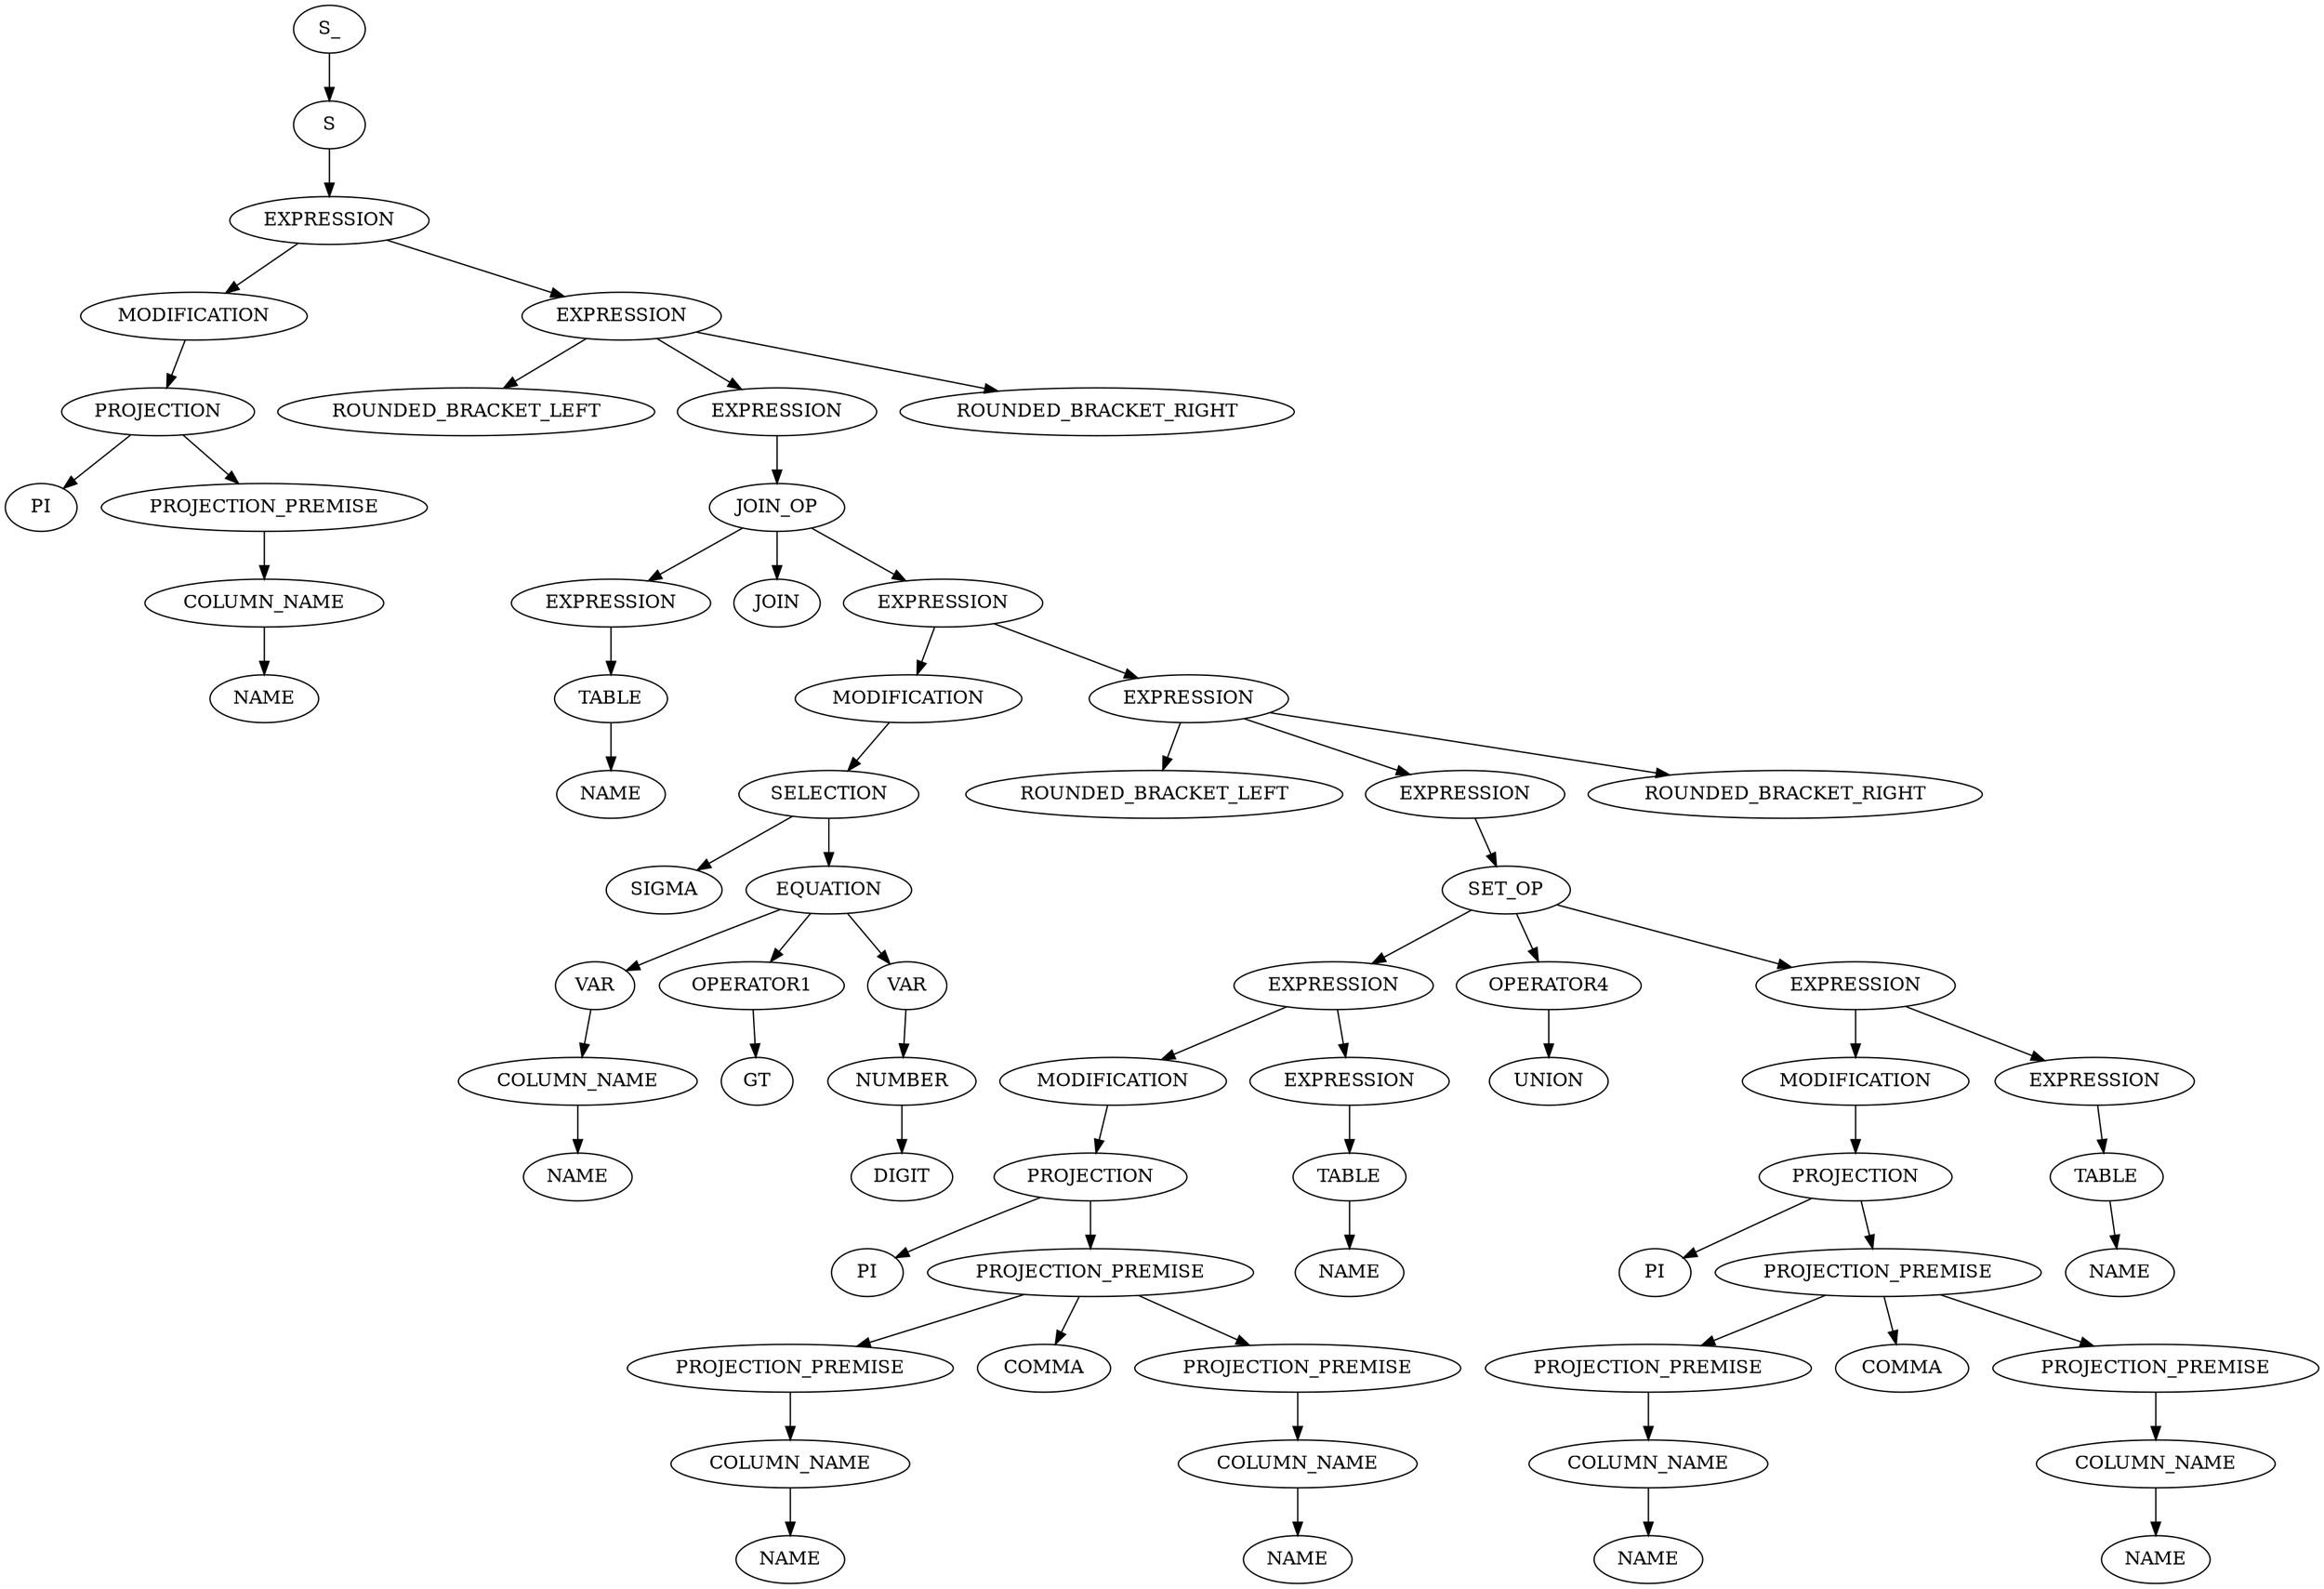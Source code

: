 digraph ParseTree {
  0 [label="S_"];
  0 -> 1
  1 [label="S"];
  1 -> 2
  2 [label="EXPRESSION"];
  2 -> 3
  3 [label="MODIFICATION"];
  3 -> 4
  4 [label="PROJECTION"];
  4 -> 5
  5 [label="PI"];
  4 -> 6
  6 [label="PROJECTION_PREMISE"];
  6 -> 7
  7 [label="COLUMN_NAME"];
  7 -> 8
  8 [label="NAME"];
  2 -> 9
  9 [label="EXPRESSION"];
  9 -> 10
  10 [label="ROUNDED_BRACKET_LEFT"];
  9 -> 11
  11 [label="EXPRESSION"];
  11 -> 12
  12 [label="JOIN_OP"];
  12 -> 13
  13 [label="EXPRESSION"];
  13 -> 14
  14 [label="TABLE"];
  14 -> 15
  15 [label="NAME"];
  12 -> 16
  16 [label="JOIN"];
  12 -> 17
  17 [label="EXPRESSION"];
  17 -> 18
  18 [label="MODIFICATION"];
  18 -> 19
  19 [label="SELECTION"];
  19 -> 20
  20 [label="SIGMA"];
  19 -> 21
  21 [label="EQUATION"];
  21 -> 22
  22 [label="VAR"];
  22 -> 23
  23 [label="COLUMN_NAME"];
  23 -> 24
  24 [label="NAME"];
  21 -> 25
  25 [label="OPERATOR1"];
  25 -> 26
  26 [label="GT"];
  21 -> 27
  27 [label="VAR"];
  27 -> 28
  28 [label="NUMBER"];
  28 -> 29
  29 [label="DIGIT"];
  17 -> 30
  30 [label="EXPRESSION"];
  30 -> 31
  31 [label="ROUNDED_BRACKET_LEFT"];
  30 -> 32
  32 [label="EXPRESSION"];
  32 -> 33
  33 [label="SET_OP"];
  33 -> 34
  34 [label="EXPRESSION"];
  34 -> 35
  35 [label="MODIFICATION"];
  35 -> 36
  36 [label="PROJECTION"];
  36 -> 37
  37 [label="PI"];
  36 -> 38
  38 [label="PROJECTION_PREMISE"];
  38 -> 39
  39 [label="PROJECTION_PREMISE"];
  39 -> 40
  40 [label="COLUMN_NAME"];
  40 -> 41
  41 [label="NAME"];
  38 -> 42
  42 [label="COMMA"];
  38 -> 43
  43 [label="PROJECTION_PREMISE"];
  43 -> 44
  44 [label="COLUMN_NAME"];
  44 -> 45
  45 [label="NAME"];
  34 -> 46
  46 [label="EXPRESSION"];
  46 -> 47
  47 [label="TABLE"];
  47 -> 48
  48 [label="NAME"];
  33 -> 49
  49 [label="OPERATOR4"];
  49 -> 50
  50 [label="UNION"];
  33 -> 51
  51 [label="EXPRESSION"];
  51 -> 52
  52 [label="MODIFICATION"];
  52 -> 53
  53 [label="PROJECTION"];
  53 -> 54
  54 [label="PI"];
  53 -> 55
  55 [label="PROJECTION_PREMISE"];
  55 -> 56
  56 [label="PROJECTION_PREMISE"];
  56 -> 57
  57 [label="COLUMN_NAME"];
  57 -> 58
  58 [label="NAME"];
  55 -> 59
  59 [label="COMMA"];
  55 -> 60
  60 [label="PROJECTION_PREMISE"];
  60 -> 61
  61 [label="COLUMN_NAME"];
  61 -> 62
  62 [label="NAME"];
  51 -> 63
  63 [label="EXPRESSION"];
  63 -> 64
  64 [label="TABLE"];
  64 -> 65
  65 [label="NAME"];
  30 -> 66
  66 [label="ROUNDED_BRACKET_RIGHT"];
  9 -> 67
  67 [label="ROUNDED_BRACKET_RIGHT"];
}

